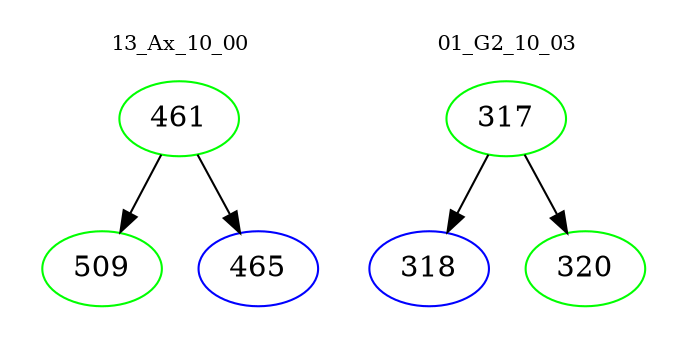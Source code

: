 digraph{
subgraph cluster_0 {
color = white
label = "13_Ax_10_00";
fontsize=10;
T0_461 [label="461", color="green"]
T0_461 -> T0_509 [color="black"]
T0_509 [label="509", color="green"]
T0_461 -> T0_465 [color="black"]
T0_465 [label="465", color="blue"]
}
subgraph cluster_1 {
color = white
label = "01_G2_10_03";
fontsize=10;
T1_317 [label="317", color="green"]
T1_317 -> T1_318 [color="black"]
T1_318 [label="318", color="blue"]
T1_317 -> T1_320 [color="black"]
T1_320 [label="320", color="green"]
}
}
